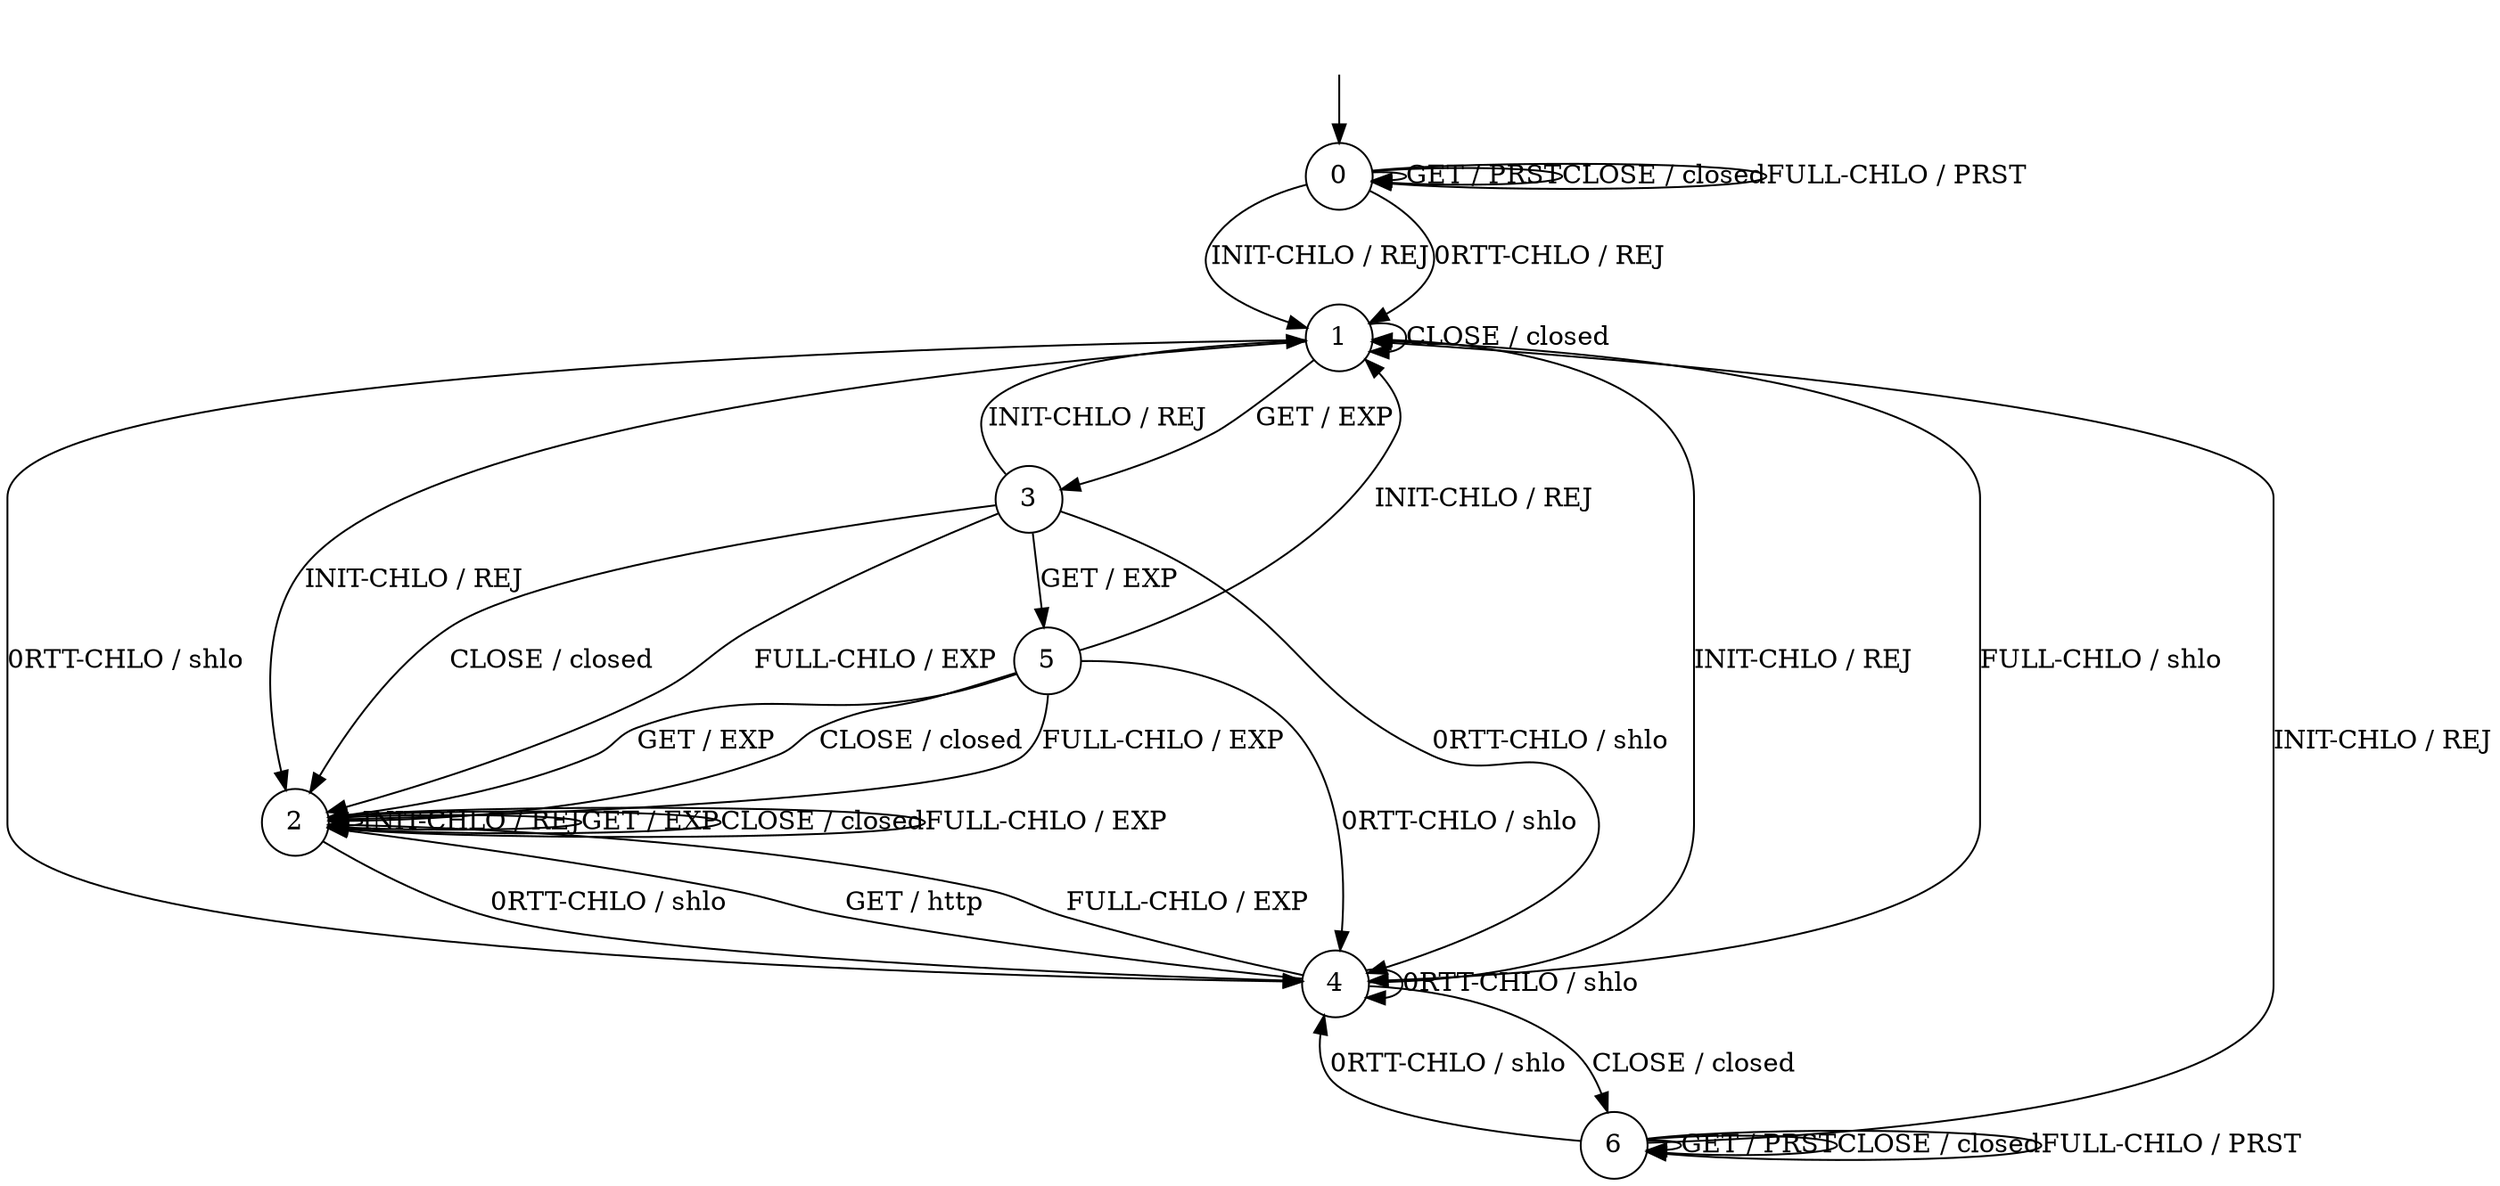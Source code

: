 digraph g {
__start0 [label="" shape="none"];

	s0 [shape="circle" label="0"];
	s1 [shape="circle" label="1"];
	s2 [shape="circle" label="2"];
	s3 [shape="circle" label="3"];
	s4 [shape="circle" label="4"];
	s5 [shape="circle" label="5"];
	s6 [shape="circle" label="6"];
	s0 -> s1 [label="INIT-CHLO / REJ"];
	s0 -> s0 [label="GET / PRST"];
	s0 -> s0 [label="CLOSE / closed"];
	s0 -> s0 [label="FULL-CHLO / PRST"];
	s0 -> s1 [label="0RTT-CHLO / REJ"];
	s1 -> s2 [label="INIT-CHLO / REJ"];
	s1 -> s3 [label="GET / EXP"];
	s1 -> s1 [label="CLOSE / closed"];
	s1 -> s4 [label="FULL-CHLO / shlo"];
	s1 -> s4 [label="0RTT-CHLO / shlo"];
	s2 -> s2 [label="INIT-CHLO / REJ"];
	s2 -> s2 [label="GET / EXP"];
	s2 -> s2 [label="CLOSE / closed"];
	s2 -> s2 [label="FULL-CHLO / EXP"];
	s2 -> s4 [label="0RTT-CHLO / shlo"];
	s3 -> s1 [label="INIT-CHLO / REJ"];
	s3 -> s5 [label="GET / EXP"];
	s3 -> s2 [label="CLOSE / closed"];
	s3 -> s2 [label="FULL-CHLO / EXP"];
	s3 -> s4 [label="0RTT-CHLO / shlo"];
	s4 -> s1 [label="INIT-CHLO / REJ"];
	s4 -> s2 [label="GET / http"];
	s4 -> s6 [label="CLOSE / closed"];
	s4 -> s2 [label="FULL-CHLO / EXP"];
	s4 -> s4 [label="0RTT-CHLO / shlo"];
	s5 -> s1 [label="INIT-CHLO / REJ"];
	s5 -> s2 [label="GET / EXP"];
	s5 -> s2 [label="CLOSE / closed"];
	s5 -> s2 [label="FULL-CHLO / EXP"];
	s5 -> s4 [label="0RTT-CHLO / shlo"];
	s6 -> s1 [label="INIT-CHLO / REJ"];
	s6 -> s6 [label="GET / PRST"];
	s6 -> s6 [label="CLOSE / closed"];
	s6 -> s6 [label="FULL-CHLO / PRST"];
	s6 -> s4 [label="0RTT-CHLO / shlo"];

__start0 -> s0;
}
